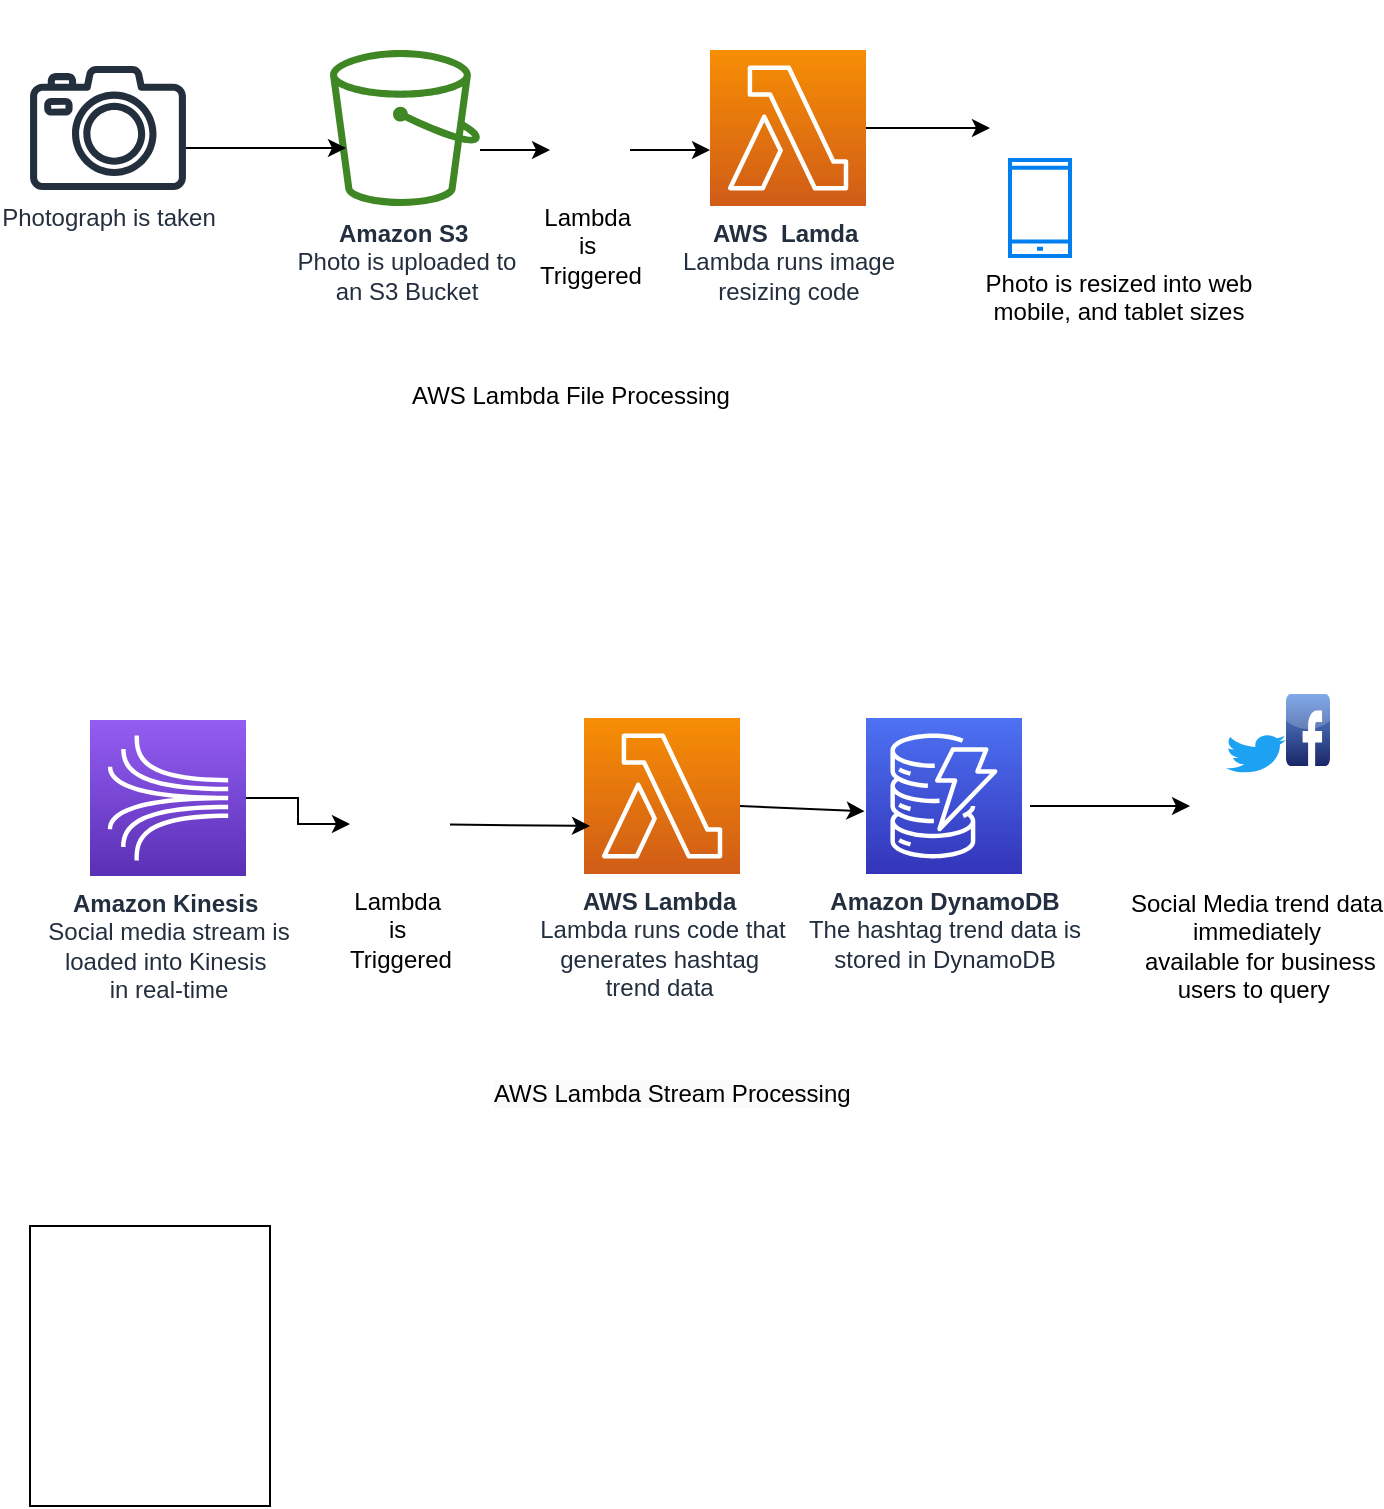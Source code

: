 <mxfile version="21.6.8" type="device">
  <diagram name="Page-1" id="2fgJgThWwuTPRL6iHZKe">
    <mxGraphModel dx="794" dy="470" grid="1" gridSize="10" guides="1" tooltips="1" connect="1" arrows="1" fold="1" page="1" pageScale="1" pageWidth="850" pageHeight="1100" math="0" shadow="0">
      <root>
        <mxCell id="0" />
        <mxCell id="1" parent="0" />
        <mxCell id="kVhKLMu1PQJ_qYqCAsa3-1" value="Photograph is taken&lt;br&gt;" style="sketch=0;outlineConnect=0;fontColor=#232F3E;gradientColor=none;fillColor=#232F3D;strokeColor=none;dashed=0;verticalLabelPosition=bottom;verticalAlign=top;align=center;html=1;fontSize=12;fontStyle=0;aspect=fixed;pointerEvents=1;shape=mxgraph.aws4.camera2;" vertex="1" parent="1">
          <mxGeometry x="70" y="150" width="78" height="62" as="geometry" />
        </mxCell>
        <mxCell id="kVhKLMu1PQJ_qYqCAsa3-11" value="" style="edgeStyle=orthogonalEdgeStyle;rounded=0;orthogonalLoop=1;jettySize=auto;html=1;" edge="1" parent="1" source="kVhKLMu1PQJ_qYqCAsa3-13" target="kVhKLMu1PQJ_qYqCAsa3-3">
          <mxGeometry relative="1" as="geometry">
            <Array as="points">
              <mxPoint x="400" y="192" />
              <mxPoint x="400" y="192" />
            </Array>
          </mxGeometry>
        </mxCell>
        <mxCell id="kVhKLMu1PQJ_qYqCAsa3-2" value="Amazon S3&amp;nbsp;&lt;br&gt;&lt;span style=&quot;font-weight: normal;&quot;&gt;Photo is uploaded to &lt;br&gt;an S3 Bucket&lt;/span&gt;" style="sketch=0;outlineConnect=0;fontColor=#232F3E;gradientColor=none;fillColor=#3F8624;strokeColor=none;dashed=0;verticalLabelPosition=bottom;verticalAlign=top;align=center;html=1;fontSize=12;fontStyle=1;aspect=fixed;pointerEvents=1;shape=mxgraph.aws4.bucket;" vertex="1" parent="1">
          <mxGeometry x="220" y="142" width="75" height="78" as="geometry" />
        </mxCell>
        <mxCell id="kVhKLMu1PQJ_qYqCAsa3-16" style="edgeStyle=orthogonalEdgeStyle;rounded=0;orthogonalLoop=1;jettySize=auto;html=1;" edge="1" parent="1" source="kVhKLMu1PQJ_qYqCAsa3-3" target="kVhKLMu1PQJ_qYqCAsa3-5">
          <mxGeometry relative="1" as="geometry" />
        </mxCell>
        <mxCell id="kVhKLMu1PQJ_qYqCAsa3-3" value="&lt;b&gt;AWS&amp;nbsp;&lt;/b&gt;&amp;nbsp;&lt;b&gt;Lamda&amp;nbsp;&lt;/b&gt;&lt;br&gt;Lambda runs image &lt;br&gt;resizing code" style="sketch=0;points=[[0,0,0],[0.25,0,0],[0.5,0,0],[0.75,0,0],[1,0,0],[0,1,0],[0.25,1,0],[0.5,1,0],[0.75,1,0],[1,1,0],[0,0.25,0],[0,0.5,0],[0,0.75,0],[1,0.25,0],[1,0.5,0],[1,0.75,0]];outlineConnect=0;fontColor=#232F3E;gradientColor=#F78E04;gradientDirection=north;fillColor=#D05C17;strokeColor=#ffffff;dashed=0;verticalLabelPosition=bottom;verticalAlign=top;align=center;html=1;fontSize=12;fontStyle=0;aspect=fixed;shape=mxgraph.aws4.resourceIcon;resIcon=mxgraph.aws4.lambda;" vertex="1" parent="1">
          <mxGeometry x="410" y="142" width="78" height="78" as="geometry" />
        </mxCell>
        <mxCell id="kVhKLMu1PQJ_qYqCAsa3-5" value="Photo is resized into web&lt;br&gt;mobile, and tablet sizes" style="shape=image;html=1;verticalAlign=top;verticalLabelPosition=bottom;labelBackgroundColor=#ffffff;imageAspect=0;aspect=fixed;image=https://cdn2.iconfinder.com/data/icons/whcompare-isometric-web-hosting-servers/50/email-laptop-128.png" vertex="1" parent="1">
          <mxGeometry x="550" y="117" width="128" height="128" as="geometry" />
        </mxCell>
        <mxCell id="kVhKLMu1PQJ_qYqCAsa3-6" value="" style="html=1;verticalLabelPosition=bottom;align=center;labelBackgroundColor=#ffffff;verticalAlign=top;strokeWidth=2;strokeColor=#0080F0;shadow=0;dashed=0;shape=mxgraph.ios7.icons.smartphone;" vertex="1" parent="1">
          <mxGeometry x="560" y="197" width="30" height="48" as="geometry" />
        </mxCell>
        <mxCell id="kVhKLMu1PQJ_qYqCAsa3-7" value="" style="shape=image;html=1;verticalAlign=top;verticalLabelPosition=bottom;labelBackgroundColor=#ffffff;imageAspect=0;aspect=fixed;image=https://cdn4.iconfinder.com/data/icons/evil-icons-user-interface/64/picture-128.png" vertex="1" parent="1">
          <mxGeometry x="561" y="206.5" width="29" height="29" as="geometry" />
        </mxCell>
        <mxCell id="kVhKLMu1PQJ_qYqCAsa3-8" value="" style="edgeStyle=none;orthogonalLoop=1;jettySize=auto;html=1;rounded=0;" edge="1" parent="1">
          <mxGeometry width="80" relative="1" as="geometry">
            <mxPoint x="148" y="191" as="sourcePoint" />
            <mxPoint x="228" y="191" as="targetPoint" />
            <Array as="points" />
          </mxGeometry>
        </mxCell>
        <mxCell id="kVhKLMu1PQJ_qYqCAsa3-14" value="" style="edgeStyle=orthogonalEdgeStyle;rounded=0;orthogonalLoop=1;jettySize=auto;html=1;" edge="1" parent="1" source="kVhKLMu1PQJ_qYqCAsa3-2" target="kVhKLMu1PQJ_qYqCAsa3-13">
          <mxGeometry relative="1" as="geometry">
            <mxPoint x="295" y="190" as="sourcePoint" />
            <mxPoint x="400" y="190" as="targetPoint" />
            <Array as="points">
              <mxPoint x="310" y="192" />
              <mxPoint x="310" y="192" />
            </Array>
          </mxGeometry>
        </mxCell>
        <mxCell id="kVhKLMu1PQJ_qYqCAsa3-13" value="Lambda&amp;nbsp;&lt;br&gt;is&amp;nbsp;&lt;br&gt;Triggered&lt;br&gt;" style="shape=image;html=1;verticalAlign=top;verticalLabelPosition=bottom;labelBackgroundColor=#ffffff;imageAspect=0;aspect=fixed;image=https://cdn0.iconfinder.com/data/icons/phosphor-regular-vol-5/256/warning-circle-128.png" vertex="1" parent="1">
          <mxGeometry x="330" y="172" width="40" height="40" as="geometry" />
        </mxCell>
        <mxCell id="kVhKLMu1PQJ_qYqCAsa3-18" value="AWS Lambda File Processing&lt;br&gt;" style="text;html=1;align=center;verticalAlign=middle;resizable=0;points=[];autosize=1;strokeColor=none;fillColor=none;" vertex="1" parent="1">
          <mxGeometry x="250" y="300" width="180" height="30" as="geometry" />
        </mxCell>
        <mxCell id="kVhKLMu1PQJ_qYqCAsa3-27" value="" style="edgeStyle=orthogonalEdgeStyle;rounded=0;orthogonalLoop=1;jettySize=auto;html=1;" edge="1" parent="1" source="kVhKLMu1PQJ_qYqCAsa3-19" target="kVhKLMu1PQJ_qYqCAsa3-20">
          <mxGeometry relative="1" as="geometry" />
        </mxCell>
        <mxCell id="kVhKLMu1PQJ_qYqCAsa3-19" value="Amazon Kinesis&amp;nbsp;&lt;br&gt;&lt;span style=&quot;font-weight: normal;&quot;&gt;Social media stream is &lt;br&gt;loaded into Kinesis&amp;nbsp;&lt;br&gt;in real-time&lt;/span&gt;" style="sketch=0;points=[[0,0,0],[0.25,0,0],[0.5,0,0],[0.75,0,0],[1,0,0],[0,1,0],[0.25,1,0],[0.5,1,0],[0.75,1,0],[1,1,0],[0,0.25,0],[0,0.5,0],[0,0.75,0],[1,0.25,0],[1,0.5,0],[1,0.75,0]];outlineConnect=0;fontColor=#232F3E;gradientColor=#945DF2;gradientDirection=north;fillColor=#5A30B5;strokeColor=#ffffff;dashed=0;verticalLabelPosition=bottom;verticalAlign=top;align=center;html=1;fontSize=12;fontStyle=1;aspect=fixed;shape=mxgraph.aws4.resourceIcon;resIcon=mxgraph.aws4.kinesis;" vertex="1" parent="1">
          <mxGeometry x="100" y="477" width="78" height="78" as="geometry" />
        </mxCell>
        <mxCell id="kVhKLMu1PQJ_qYqCAsa3-20" value="Lambda&amp;nbsp;&lt;br&gt;is&amp;nbsp;&lt;br&gt;Triggered&lt;br&gt;" style="shape=image;html=1;verticalAlign=top;verticalLabelPosition=bottom;labelBackgroundColor=#ffffff;imageAspect=0;aspect=fixed;image=https://cdn0.iconfinder.com/data/icons/phosphor-regular-vol-5/256/warning-circle-128.png" vertex="1" parent="1">
          <mxGeometry x="230" y="504" width="50" height="50" as="geometry" />
        </mxCell>
        <mxCell id="kVhKLMu1PQJ_qYqCAsa3-21" value="&lt;b&gt;AWS Lambda&amp;nbsp;&lt;/b&gt;&lt;br&gt;&amp;nbsp;Lambda runs code that&amp;nbsp;&lt;br&gt;generates hashtag&amp;nbsp;&lt;br&gt;trend data&amp;nbsp;&lt;br&gt;" style="sketch=0;points=[[0,0,0],[0.25,0,0],[0.5,0,0],[0.75,0,0],[1,0,0],[0,1,0],[0.25,1,0],[0.5,1,0],[0.75,1,0],[1,1,0],[0,0.25,0],[0,0.5,0],[0,0.75,0],[1,0.25,0],[1,0.5,0],[1,0.75,0]];outlineConnect=0;fontColor=#232F3E;gradientColor=#F78E04;gradientDirection=north;fillColor=#D05C17;strokeColor=#ffffff;dashed=0;verticalLabelPosition=bottom;verticalAlign=top;align=center;html=1;fontSize=12;fontStyle=0;aspect=fixed;shape=mxgraph.aws4.resourceIcon;resIcon=mxgraph.aws4.lambda;" vertex="1" parent="1">
          <mxGeometry x="347" y="476" width="78" height="78" as="geometry" />
        </mxCell>
        <mxCell id="kVhKLMu1PQJ_qYqCAsa3-22" value="&lt;b&gt;Amazon DynamoDB&lt;/b&gt;&lt;br&gt;The hashtag trend data is&lt;br&gt;stored in DynamoDB" style="sketch=0;points=[[0,0,0],[0.25,0,0],[0.5,0,0],[0.75,0,0],[1,0,0],[0,1,0],[0.25,1,0],[0.5,1,0],[0.75,1,0],[1,1,0],[0,0.25,0],[0,0.5,0],[0,0.75,0],[1,0.25,0],[1,0.5,0],[1,0.75,0]];outlineConnect=0;fontColor=#232F3E;gradientColor=#4D72F3;gradientDirection=north;fillColor=#3334B9;strokeColor=#ffffff;dashed=0;verticalLabelPosition=bottom;verticalAlign=top;align=center;html=1;fontSize=12;fontStyle=0;aspect=fixed;shape=mxgraph.aws4.resourceIcon;resIcon=mxgraph.aws4.dynamodb;" vertex="1" parent="1">
          <mxGeometry x="488" y="476" width="78" height="78" as="geometry" />
        </mxCell>
        <mxCell id="kVhKLMu1PQJ_qYqCAsa3-23" value="Social Media trend data &lt;br&gt;immediately&lt;br&gt;&amp;nbsp;available for business &lt;br&gt;users to query&amp;nbsp;" style="shape=image;html=1;verticalAlign=top;verticalLabelPosition=bottom;labelBackgroundColor=#ffffff;imageAspect=0;aspect=fixed;image=https://cdn0.iconfinder.com/data/icons/devices-42/512/Macbook-128.png" vertex="1" parent="1">
          <mxGeometry x="631" y="451" width="104" height="104" as="geometry" />
        </mxCell>
        <mxCell id="kVhKLMu1PQJ_qYqCAsa3-24" value="" style="dashed=0;outlineConnect=0;html=1;align=center;labelPosition=center;verticalLabelPosition=bottom;verticalAlign=top;shape=mxgraph.weblogos.twitter;fillColor=#1DA1F2;strokeColor=none" vertex="1" parent="1">
          <mxGeometry x="668" y="484" width="30" height="20" as="geometry" />
        </mxCell>
        <mxCell id="kVhKLMu1PQJ_qYqCAsa3-25" value="" style="dashed=0;outlineConnect=0;html=1;align=center;labelPosition=center;verticalLabelPosition=bottom;verticalAlign=top;shape=mxgraph.webicons.facebook;fillColor=#6294E4;gradientColor=#1A2665" vertex="1" parent="1">
          <mxGeometry x="698" y="464" width="22" height="36" as="geometry" />
        </mxCell>
        <mxCell id="kVhKLMu1PQJ_qYqCAsa3-26" value="" style="edgeStyle=none;orthogonalLoop=1;jettySize=auto;html=1;rounded=0;entryX=-0.009;entryY=0.598;entryDx=0;entryDy=0;entryPerimeter=0;" edge="1" parent="1" target="kVhKLMu1PQJ_qYqCAsa3-22">
          <mxGeometry width="80" relative="1" as="geometry">
            <mxPoint x="425" y="520" as="sourcePoint" />
            <mxPoint x="488" y="517" as="targetPoint" />
            <Array as="points" />
          </mxGeometry>
        </mxCell>
        <mxCell id="kVhKLMu1PQJ_qYqCAsa3-28" value="" style="edgeStyle=none;orthogonalLoop=1;jettySize=auto;html=1;rounded=0;" edge="1" parent="1" source="kVhKLMu1PQJ_qYqCAsa3-20">
          <mxGeometry width="80" relative="1" as="geometry">
            <mxPoint x="300" y="530" as="sourcePoint" />
            <mxPoint x="350" y="530" as="targetPoint" />
            <Array as="points" />
          </mxGeometry>
        </mxCell>
        <mxCell id="kVhKLMu1PQJ_qYqCAsa3-30" value="" style="edgeStyle=none;orthogonalLoop=1;jettySize=auto;html=1;rounded=0;" edge="1" parent="1">
          <mxGeometry width="80" relative="1" as="geometry">
            <mxPoint x="570" y="520" as="sourcePoint" />
            <mxPoint x="650" y="520" as="targetPoint" />
            <Array as="points">
              <mxPoint x="610" y="520" />
            </Array>
          </mxGeometry>
        </mxCell>
        <mxCell id="kVhKLMu1PQJ_qYqCAsa3-31" value="&lt;span style=&quot;color: rgb(0, 0, 0); font-family: Helvetica; font-size: 12px; font-style: normal; font-variant-ligatures: normal; font-variant-caps: normal; font-weight: 400; letter-spacing: normal; orphans: 2; text-align: center; text-indent: 0px; text-transform: none; widows: 2; word-spacing: 0px; -webkit-text-stroke-width: 0px; background-color: rgb(251, 251, 251); text-decoration-thickness: initial; text-decoration-style: initial; text-decoration-color: initial; float: none; display: inline !important;&quot;&gt;AWS Lambda Stream Processing&lt;/span&gt;" style="text;whiteSpace=wrap;html=1;" vertex="1" parent="1">
          <mxGeometry x="300" y="650" width="190" height="40" as="geometry" />
        </mxCell>
        <mxCell id="kVhKLMu1PQJ_qYqCAsa3-32" value="" style="whiteSpace=wrap;html=1;" vertex="1" parent="1">
          <mxGeometry x="70" y="730" width="120" height="140" as="geometry" />
        </mxCell>
      </root>
    </mxGraphModel>
  </diagram>
</mxfile>
